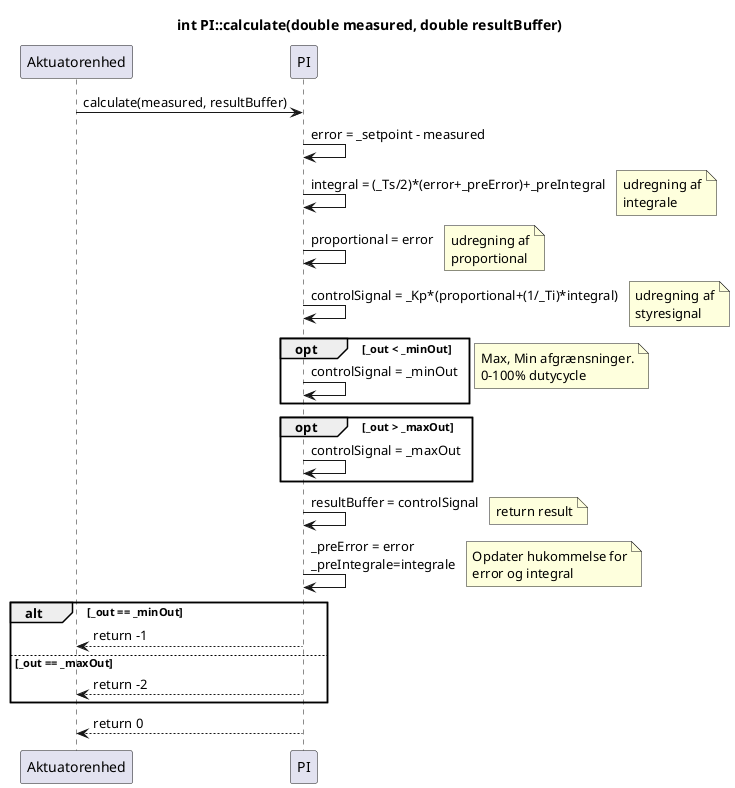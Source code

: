 @startuml PI_calculate
title int PI::calculate(double measured, double resultBuffer)

participant Aktuatorenhed as a
participant PI


a -> PI : calculate(measured, resultBuffer)

PI -> PI : error = _setpoint - measured

PI -> PI : integral = (_Ts/2)*(error+_preError)+_preIntegral
note right : udregning af\nintegrale
PI -> PI : proportional = error
note right : udregning af\nproportional
PI -> PI : controlSignal = _Kp*(proportional+(1/_Ti)*integral)
note right : udregning af\nstyresignal

opt _out < _minOut
    PI -> PI : controlSignal = _minOut
end
note right : Max, Min afgrænsninger.\n0-100% dutycycle
opt _out > _maxOut
    PI -> PI : controlSignal = _maxOut
end
PI -> PI :resultBuffer = controlSignal
note right : return result
PI -> PI : _preError = error\n_preIntegrale=integrale
note right : Opdater hukommelse for\nerror og integral

alt _out == _minOut
PI --> a : return -1
else _out == _maxOut
PI --> a : return -2
end
PI --> a : return 0

@enduml